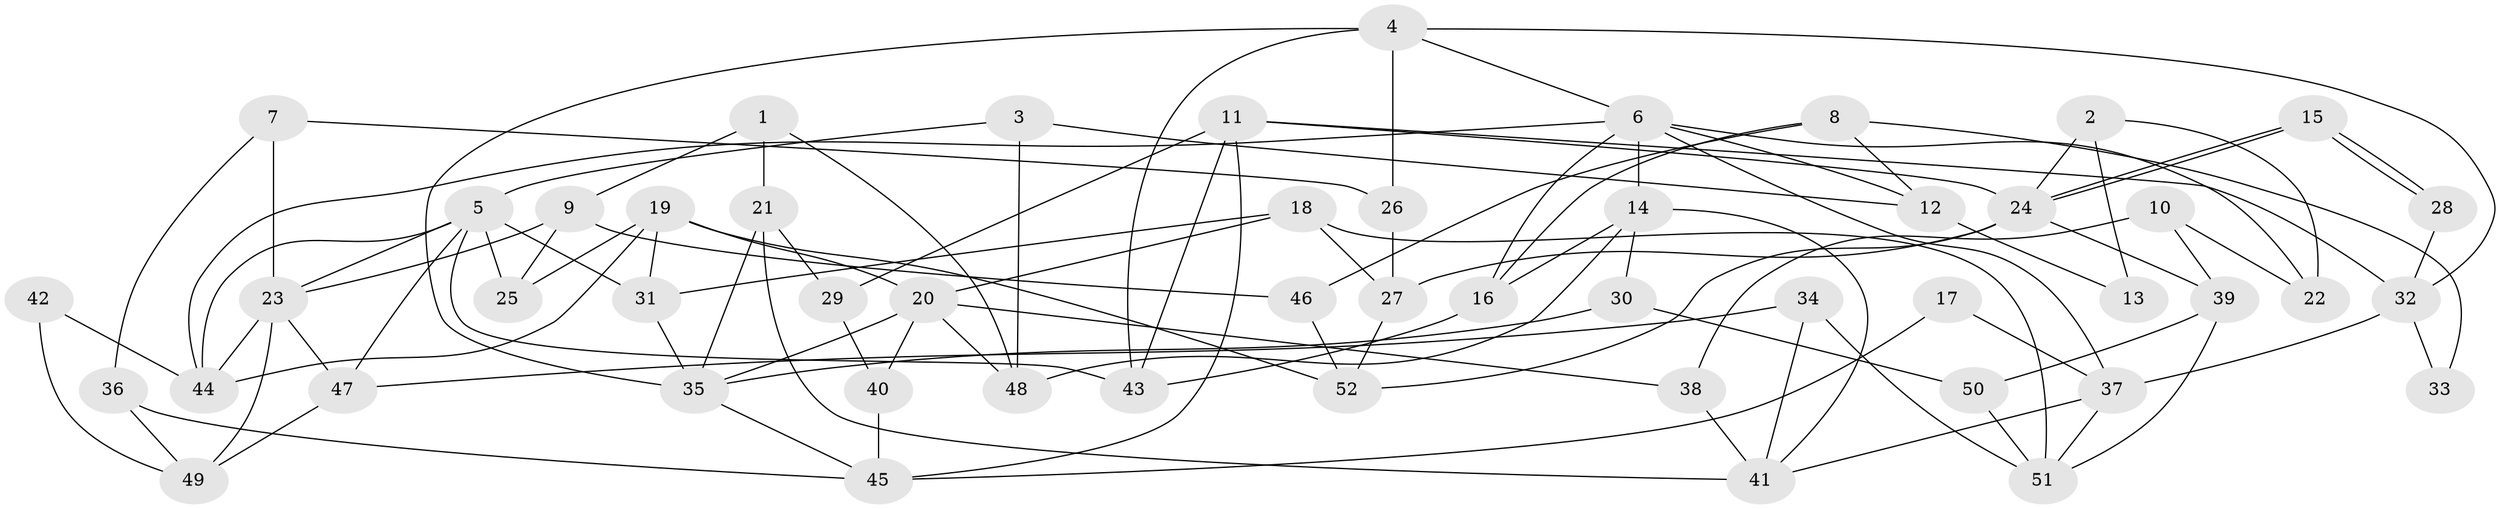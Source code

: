 // coarse degree distribution, {5: 0.22580645161290322, 3: 0.16129032258064516, 7: 0.06451612903225806, 8: 0.12903225806451613, 10: 0.03225806451612903, 6: 0.16129032258064516, 4: 0.16129032258064516, 2: 0.06451612903225806}
// Generated by graph-tools (version 1.1) at 2025/41/03/06/25 10:41:58]
// undirected, 52 vertices, 104 edges
graph export_dot {
graph [start="1"]
  node [color=gray90,style=filled];
  1;
  2;
  3;
  4;
  5;
  6;
  7;
  8;
  9;
  10;
  11;
  12;
  13;
  14;
  15;
  16;
  17;
  18;
  19;
  20;
  21;
  22;
  23;
  24;
  25;
  26;
  27;
  28;
  29;
  30;
  31;
  32;
  33;
  34;
  35;
  36;
  37;
  38;
  39;
  40;
  41;
  42;
  43;
  44;
  45;
  46;
  47;
  48;
  49;
  50;
  51;
  52;
  1 -- 9;
  1 -- 48;
  1 -- 21;
  2 -- 22;
  2 -- 24;
  2 -- 13;
  3 -- 48;
  3 -- 5;
  3 -- 12;
  4 -- 6;
  4 -- 43;
  4 -- 26;
  4 -- 32;
  4 -- 35;
  5 -- 44;
  5 -- 47;
  5 -- 23;
  5 -- 25;
  5 -- 31;
  5 -- 43;
  6 -- 14;
  6 -- 44;
  6 -- 12;
  6 -- 16;
  6 -- 22;
  6 -- 37;
  7 -- 23;
  7 -- 26;
  7 -- 36;
  8 -- 12;
  8 -- 16;
  8 -- 33;
  8 -- 46;
  9 -- 25;
  9 -- 23;
  9 -- 46;
  10 -- 39;
  10 -- 38;
  10 -- 22;
  11 -- 24;
  11 -- 29;
  11 -- 32;
  11 -- 43;
  11 -- 45;
  12 -- 13;
  14 -- 30;
  14 -- 16;
  14 -- 41;
  14 -- 48;
  15 -- 24;
  15 -- 24;
  15 -- 28;
  15 -- 28;
  16 -- 43;
  17 -- 45;
  17 -- 37;
  18 -- 31;
  18 -- 20;
  18 -- 27;
  18 -- 51;
  19 -- 31;
  19 -- 52;
  19 -- 20;
  19 -- 25;
  19 -- 44;
  20 -- 35;
  20 -- 38;
  20 -- 40;
  20 -- 48;
  21 -- 41;
  21 -- 29;
  21 -- 35;
  23 -- 47;
  23 -- 44;
  23 -- 49;
  24 -- 52;
  24 -- 27;
  24 -- 39;
  26 -- 27;
  27 -- 52;
  28 -- 32;
  29 -- 40;
  30 -- 50;
  30 -- 35;
  31 -- 35;
  32 -- 33;
  32 -- 37;
  34 -- 51;
  34 -- 41;
  34 -- 47;
  35 -- 45;
  36 -- 45;
  36 -- 49;
  37 -- 41;
  37 -- 51;
  38 -- 41;
  39 -- 51;
  39 -- 50;
  40 -- 45;
  42 -- 44;
  42 -- 49;
  46 -- 52;
  47 -- 49;
  50 -- 51;
}
